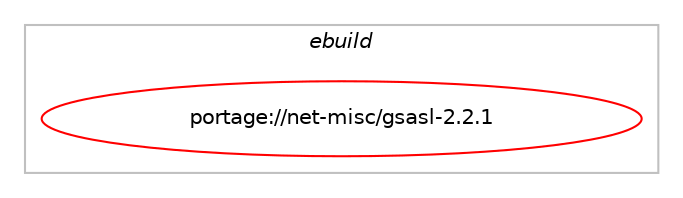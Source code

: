 digraph prolog {

# *************
# Graph options
# *************

newrank=true;
concentrate=true;
compound=true;
graph [rankdir=LR,fontname=Helvetica,fontsize=10,ranksep=1.5];#, ranksep=2.5, nodesep=0.2];
edge  [arrowhead=vee];
node  [fontname=Helvetica,fontsize=10];

# **********
# The ebuild
# **********

subgraph cluster_leftcol {
color=gray;
label=<<i>ebuild</i>>;
id [label="portage://net-misc/gsasl-2.2.1", color=red, width=4, href="../net-misc/gsasl-2.2.1.svg"];
}

# ****************
# The dependencies
# ****************

subgraph cluster_midcol {
color=gray;
label=<<i>dependencies</i>>;
subgraph cluster_compile {
fillcolor="#eeeeee";
style=filled;
label=<<i>compile</i>>;
# *** BEGIN UNKNOWN DEPENDENCY TYPE (TODO) ***
# id -> equal(use_conditional_group(positive,gcrypt,portage://net-misc/gsasl-2.2.1,[package_dependency(portage://net-misc/gsasl-2.2.1,install,no,dev-libs,libgcrypt,none,[,,],any_same_slot,[])]))
# *** END UNKNOWN DEPENDENCY TYPE (TODO) ***

# *** BEGIN UNKNOWN DEPENDENCY TYPE (TODO) ***
# id -> equal(use_conditional_group(positive,gnutls,portage://net-misc/gsasl-2.2.1,[package_dependency(portage://net-misc/gsasl-2.2.1,install,no,net-libs,gnutls,none,[,,],any_same_slot,[])]))
# *** END UNKNOWN DEPENDENCY TYPE (TODO) ***

# *** BEGIN UNKNOWN DEPENDENCY TYPE (TODO) ***
# id -> equal(use_conditional_group(positive,idn,portage://net-misc/gsasl-2.2.1,[package_dependency(portage://net-misc/gsasl-2.2.1,install,no,net-dns,libidn,none,[,,],any_same_slot,[])]))
# *** END UNKNOWN DEPENDENCY TYPE (TODO) ***

# *** BEGIN UNKNOWN DEPENDENCY TYPE (TODO) ***
# id -> equal(use_conditional_group(positive,kerberos,portage://net-misc/gsasl-2.2.1,[package_dependency(portage://net-misc/gsasl-2.2.1,install,no,net-libs,libgssglue,greaterequal,[0.5,,-r1,0.5-r1],[],[])]))
# *** END UNKNOWN DEPENDENCY TYPE (TODO) ***

# *** BEGIN UNKNOWN DEPENDENCY TYPE (TODO) ***
# id -> equal(use_conditional_group(positive,nls,portage://net-misc/gsasl-2.2.1,[package_dependency(portage://net-misc/gsasl-2.2.1,install,no,sys-devel,gettext,greaterequal,[0.18.1,,,0.18.1],[],[])]))
# *** END UNKNOWN DEPENDENCY TYPE (TODO) ***

# *** BEGIN UNKNOWN DEPENDENCY TYPE (TODO) ***
# id -> equal(use_conditional_group(positive,ntlm,portage://net-misc/gsasl-2.2.1,[package_dependency(portage://net-misc/gsasl-2.2.1,install,no,net-libs,libntlm,greaterequal,[0.3.5,,,0.3.5],[],[])]))
# *** END UNKNOWN DEPENDENCY TYPE (TODO) ***

# *** BEGIN UNKNOWN DEPENDENCY TYPE (TODO) ***
# id -> equal(package_dependency(portage://net-misc/gsasl-2.2.1,install,no,sys-libs,readline,none,[,,],any_same_slot,[]))
# *** END UNKNOWN DEPENDENCY TYPE (TODO) ***

# *** BEGIN UNKNOWN DEPENDENCY TYPE (TODO) ***
# id -> equal(package_dependency(portage://net-misc/gsasl-2.2.1,install,weak,net-libs,libgsasl,none,[,,],[],[]))
# *** END UNKNOWN DEPENDENCY TYPE (TODO) ***

}
subgraph cluster_compileandrun {
fillcolor="#eeeeee";
style=filled;
label=<<i>compile and run</i>>;
}
subgraph cluster_run {
fillcolor="#eeeeee";
style=filled;
label=<<i>run</i>>;
# *** BEGIN UNKNOWN DEPENDENCY TYPE (TODO) ***
# id -> equal(use_conditional_group(positive,gcrypt,portage://net-misc/gsasl-2.2.1,[package_dependency(portage://net-misc/gsasl-2.2.1,run,no,dev-libs,libgcrypt,none,[,,],any_same_slot,[])]))
# *** END UNKNOWN DEPENDENCY TYPE (TODO) ***

# *** BEGIN UNKNOWN DEPENDENCY TYPE (TODO) ***
# id -> equal(use_conditional_group(positive,gnutls,portage://net-misc/gsasl-2.2.1,[package_dependency(portage://net-misc/gsasl-2.2.1,run,no,net-libs,gnutls,none,[,,],any_same_slot,[])]))
# *** END UNKNOWN DEPENDENCY TYPE (TODO) ***

# *** BEGIN UNKNOWN DEPENDENCY TYPE (TODO) ***
# id -> equal(use_conditional_group(positive,idn,portage://net-misc/gsasl-2.2.1,[package_dependency(portage://net-misc/gsasl-2.2.1,run,no,net-dns,libidn,none,[,,],any_same_slot,[])]))
# *** END UNKNOWN DEPENDENCY TYPE (TODO) ***

# *** BEGIN UNKNOWN DEPENDENCY TYPE (TODO) ***
# id -> equal(use_conditional_group(positive,kerberos,portage://net-misc/gsasl-2.2.1,[package_dependency(portage://net-misc/gsasl-2.2.1,run,no,net-libs,libgssglue,greaterequal,[0.5,,-r1,0.5-r1],[],[])]))
# *** END UNKNOWN DEPENDENCY TYPE (TODO) ***

# *** BEGIN UNKNOWN DEPENDENCY TYPE (TODO) ***
# id -> equal(use_conditional_group(positive,nls,portage://net-misc/gsasl-2.2.1,[package_dependency(portage://net-misc/gsasl-2.2.1,run,no,sys-devel,gettext,greaterequal,[0.18.1,,,0.18.1],[],[])]))
# *** END UNKNOWN DEPENDENCY TYPE (TODO) ***

# *** BEGIN UNKNOWN DEPENDENCY TYPE (TODO) ***
# id -> equal(use_conditional_group(positive,ntlm,portage://net-misc/gsasl-2.2.1,[package_dependency(portage://net-misc/gsasl-2.2.1,run,no,net-libs,libntlm,greaterequal,[0.3.5,,,0.3.5],[],[])]))
# *** END UNKNOWN DEPENDENCY TYPE (TODO) ***

# *** BEGIN UNKNOWN DEPENDENCY TYPE (TODO) ***
# id -> equal(package_dependency(portage://net-misc/gsasl-2.2.1,run,no,sys-libs,readline,none,[,,],any_same_slot,[]))
# *** END UNKNOWN DEPENDENCY TYPE (TODO) ***

# *** BEGIN UNKNOWN DEPENDENCY TYPE (TODO) ***
# id -> equal(package_dependency(portage://net-misc/gsasl-2.2.1,run,weak,net-libs,libgsasl,none,[,,],[],[]))
# *** END UNKNOWN DEPENDENCY TYPE (TODO) ***

}
}

# **************
# The candidates
# **************

subgraph cluster_choices {
rank=same;
color=gray;
label=<<i>candidates</i>>;

}

}

